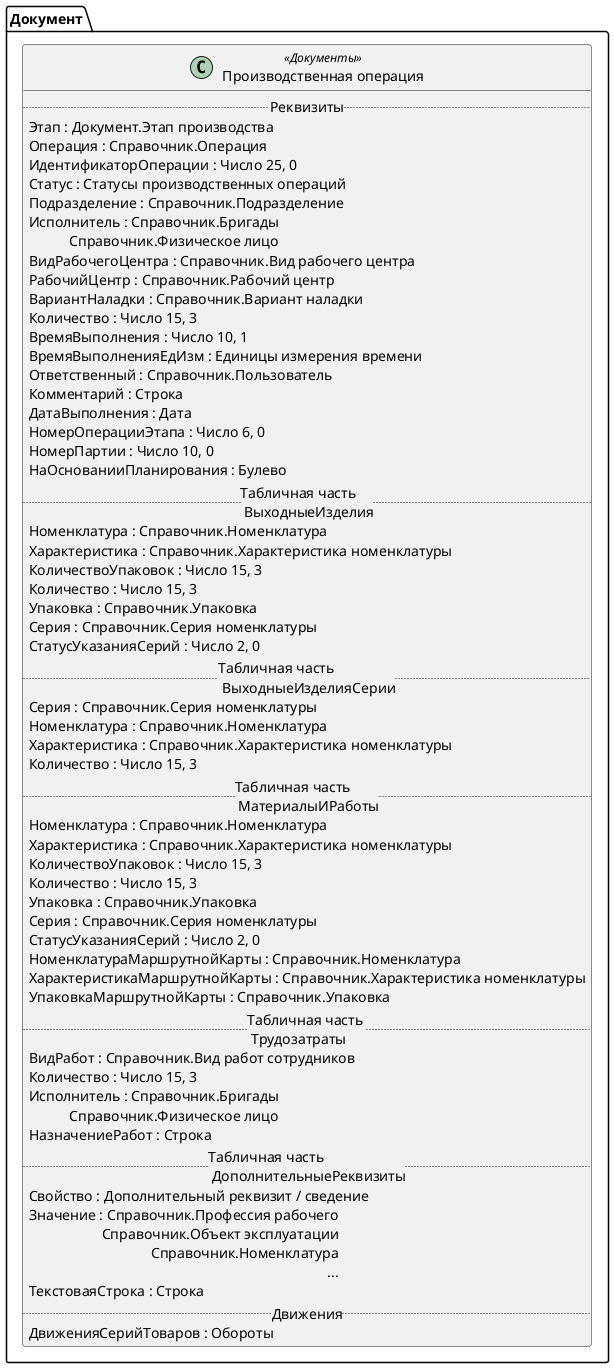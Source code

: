 ﻿@startuml ПроизводственнаяОперация2_2
'!include templates.wsd
'..\include templates.wsd
class Документ.ПроизводственнаяОперация2_2 as "Производственная операция" <<Документы>>
{
..Реквизиты..
Этап : Документ.Этап производства
Операция : Справочник.Операция
ИдентификаторОперации : Число 25, 0
Статус : Статусы производственных операций
Подразделение : Справочник.Подразделение
Исполнитель : Справочник.Бригады\rСправочник.Физическое лицо
ВидРабочегоЦентра : Справочник.Вид рабочего центра
РабочийЦентр : Справочник.Рабочий центр
ВариантНаладки : Справочник.Вариант наладки
Количество : Число 15, 3
ВремяВыполнения : Число 10, 1
ВремяВыполненияЕдИзм : Единицы измерения времени
Ответственный : Справочник.Пользователь
Комментарий : Строка
ДатаВыполнения : Дата
НомерОперацииЭтапа : Число 6, 0
НомерПартии : Число 10, 0
НаОснованииПланирования : Булево
..Табличная часть \n ВыходныеИзделия..
Номенклатура : Справочник.Номенклатура
Характеристика : Справочник.Характеристика номенклатуры
КоличествоУпаковок : Число 15, 3
Количество : Число 15, 3
Упаковка : Справочник.Упаковка
Серия : Справочник.Серия номенклатуры
СтатусУказанияСерий : Число 2, 0
..Табличная часть \n ВыходныеИзделияСерии..
Серия : Справочник.Серия номенклатуры
Номенклатура : Справочник.Номенклатура
Характеристика : Справочник.Характеристика номенклатуры
Количество : Число 15, 3
..Табличная часть \n МатериалыИРаботы..
Номенклатура : Справочник.Номенклатура
Характеристика : Справочник.Характеристика номенклатуры
КоличествоУпаковок : Число 15, 3
Количество : Число 15, 3
Упаковка : Справочник.Упаковка
Серия : Справочник.Серия номенклатуры
СтатусУказанияСерий : Число 2, 0
НоменклатураМаршрутнойКарты : Справочник.Номенклатура
ХарактеристикаМаршрутнойКарты : Справочник.Характеристика номенклатуры
УпаковкаМаршрутнойКарты : Справочник.Упаковка
..Табличная часть \n Трудозатраты..
ВидРабот : Справочник.Вид работ сотрудников
Количество : Число 15, 3
Исполнитель : Справочник.Бригады\rСправочник.Физическое лицо
НазначениеРабот : Строка
..Табличная часть \n ДополнительныеРеквизиты..
Свойство : Дополнительный реквизит / сведение
Значение : Справочник.Профессия рабочего\rСправочник.Объект эксплуатации\rСправочник.Номенклатура\r...
ТекстоваяСтрока : Строка
..Движения..
ДвиженияСерийТоваров : Обороты
}
@enduml
